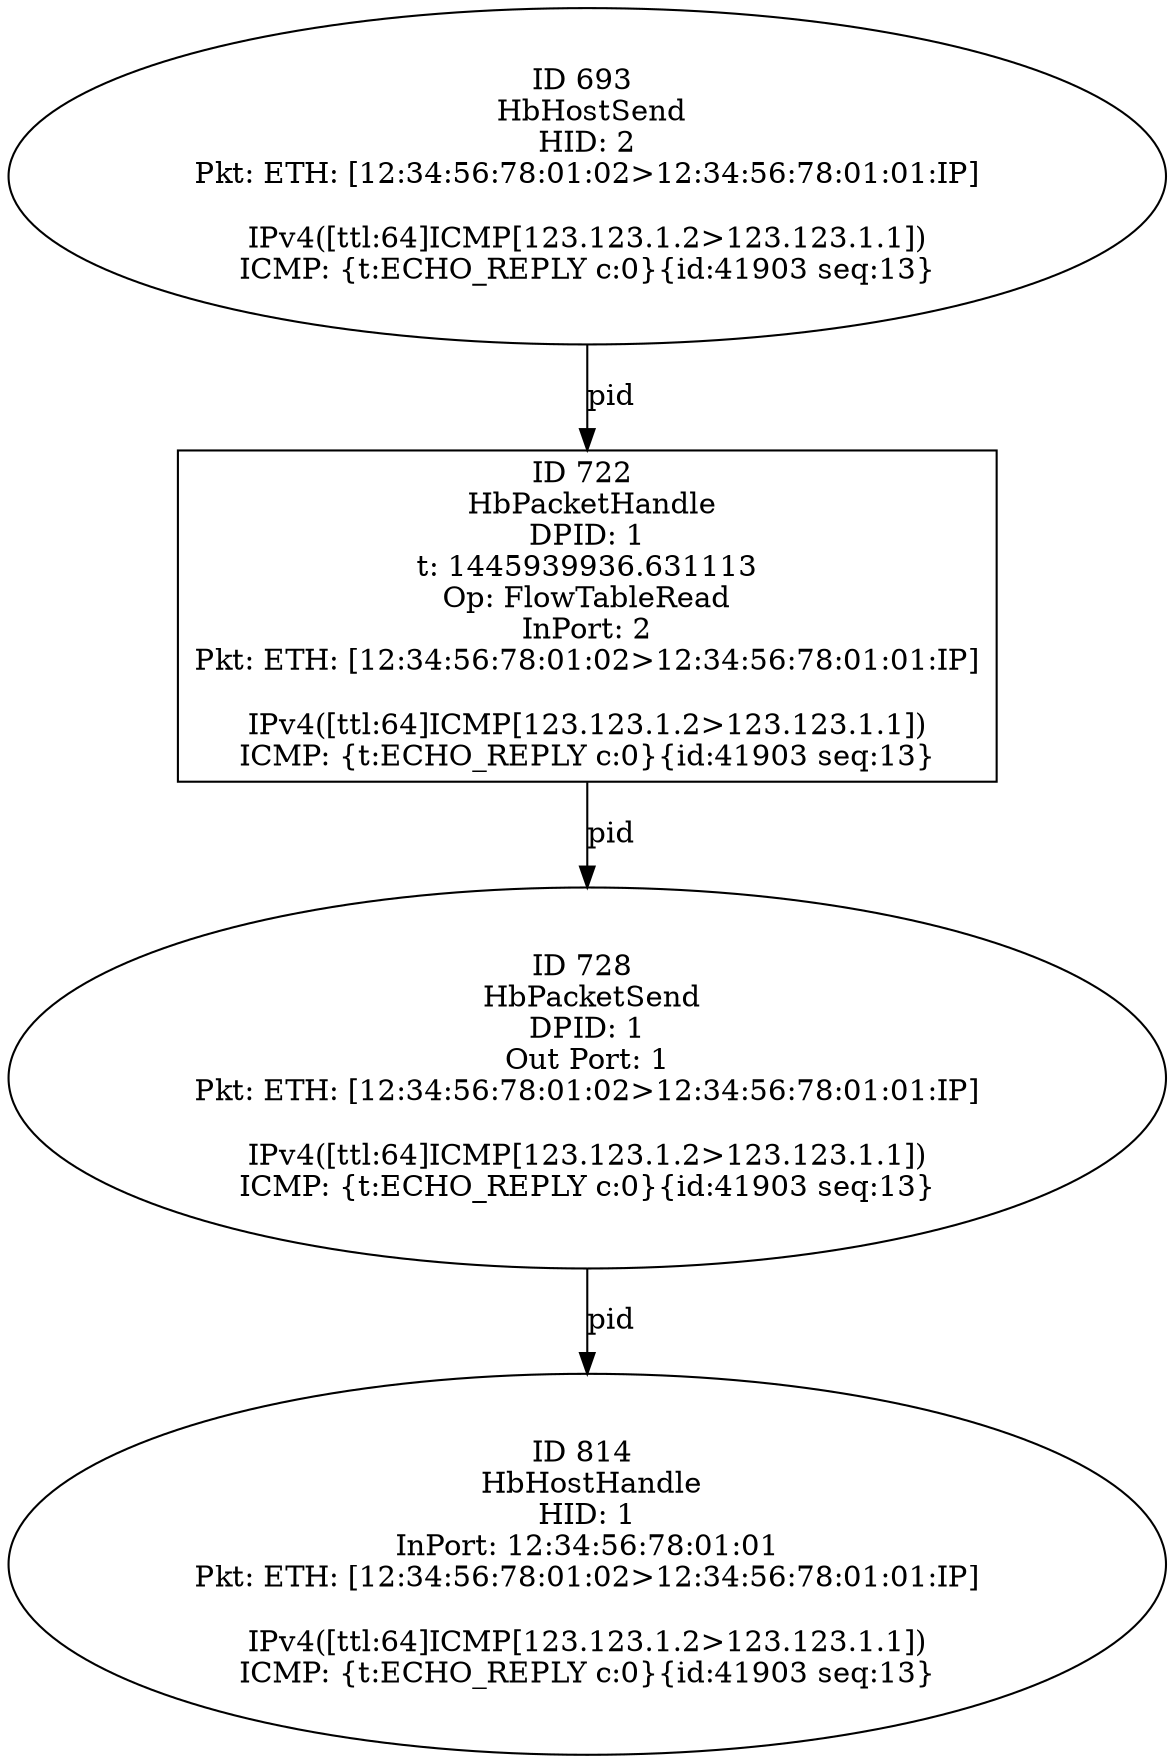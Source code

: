 strict digraph G {
728 [shape=oval, event=<hb_events.HbPacketSend object at 0x107995a90>, label="ID 728 
 HbPacketSend
DPID: 1
Out Port: 1
Pkt: ETH: [12:34:56:78:01:02>12:34:56:78:01:01:IP]

IPv4([ttl:64]ICMP[123.123.1.2>123.123.1.1])
ICMP: {t:ECHO_REPLY c:0}{id:41903 seq:13}"];
722 [shape=box, event=<hb_events.HbPacketHandle object at 0x107995650>, label="ID 722 
 HbPacketHandle
DPID: 1
t: 1445939936.631113
Op: FlowTableRead
InPort: 2
Pkt: ETH: [12:34:56:78:01:02>12:34:56:78:01:01:IP]

IPv4([ttl:64]ICMP[123.123.1.2>123.123.1.1])
ICMP: {t:ECHO_REPLY c:0}{id:41903 seq:13}"];
693 [shape=oval, event=<hb_events.HbHostSend object at 0x1079811d0>, label="ID 693 
 HbHostSend
HID: 2
Pkt: ETH: [12:34:56:78:01:02>12:34:56:78:01:01:IP]

IPv4([ttl:64]ICMP[123.123.1.2>123.123.1.1])
ICMP: {t:ECHO_REPLY c:0}{id:41903 seq:13}"];
814 [shape=oval, event=<hb_events.HbHostHandle object at 0x10794dc50>, label="ID 814 
 HbHostHandle
HID: 1
InPort: 12:34:56:78:01:01
Pkt: ETH: [12:34:56:78:01:02>12:34:56:78:01:01:IP]

IPv4([ttl:64]ICMP[123.123.1.2>123.123.1.1])
ICMP: {t:ECHO_REPLY c:0}{id:41903 seq:13}"];
728 -> 814  [rel=pid, label=pid];
722 -> 728  [rel=pid, label=pid];
693 -> 722  [rel=pid, label=pid];
}
